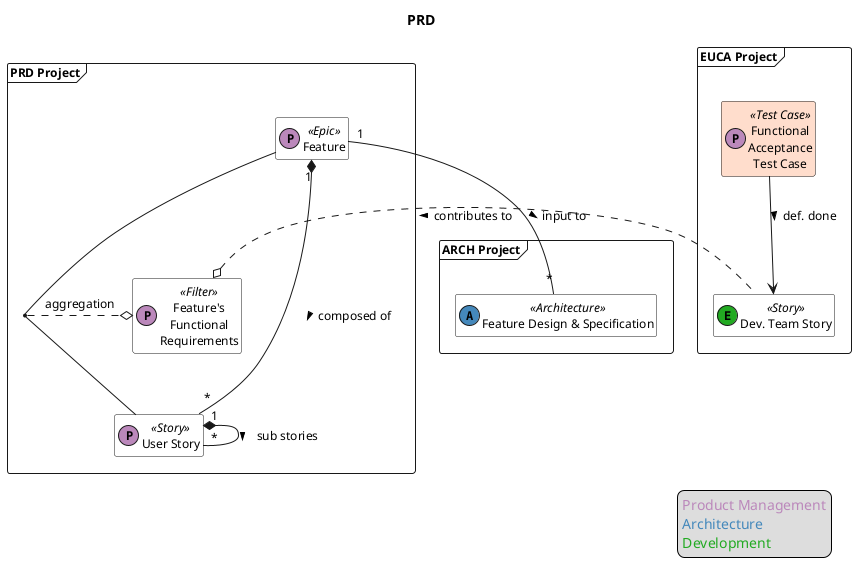 @startuml
'left to right direction
'scale 768 height
'scale 1366 width

title "PRD"
skinparam class {
  BackgroundColor White
}
skinparam classBackgroundColor<<Change Case>> #CCDDFF
skinparam classBackgroundColor<<Tracer>> #FFDDCC
skinparam classBackgroundColor<<Architecture Subtask>> #FFDDCC
skinparam classBackgroundColor<<Test Case>> #FFDDCC
skinparam defaultFontSize 12

package "PRD Project" <<Frame>> {
  class "Feature" as prdepic << (P,#BB88BB) Epic >>
  class "User Story" as userstory << (P,#BB88BB) Story >>
  enum "Feature's\nFunctional\nRequirements" as prdreq << (P,#BB88BB) Filter >>
  (prdepic,userstory) ..o prdreq : aggregation
}


package "ARCH Project" <<Frame>> {
  class "Feature Design & Specification" as arch << (A,#4488BB) Architecture >>
}

package "EUCA Project" <<Frame>> {
  class "Dev. Team Story" as devstory << (E,#22AA22) Story >>
  class "Functional\nAcceptance\nTest Case" as prdtest << (P,#BB88BB) Test Case >>
}


' arch work
prdepic "1" -- "*" arch : input to >
' prds to user stories
userstory "1" *-- "*" userstory : sub stories >

' Development Sprint & Planning
prdepic "1" *- "*" userstory : composed of >
prdreq o. devstory : contributes to <
prdtest --> devstory : def. done >

legend right
  <font color="#BB88BB">Product Management</font>
  <font color="#4488BB">Architecture</font>
  <font color="#22AA22">Development</font>
endlegend
hide methods
hide fields

@enduml
